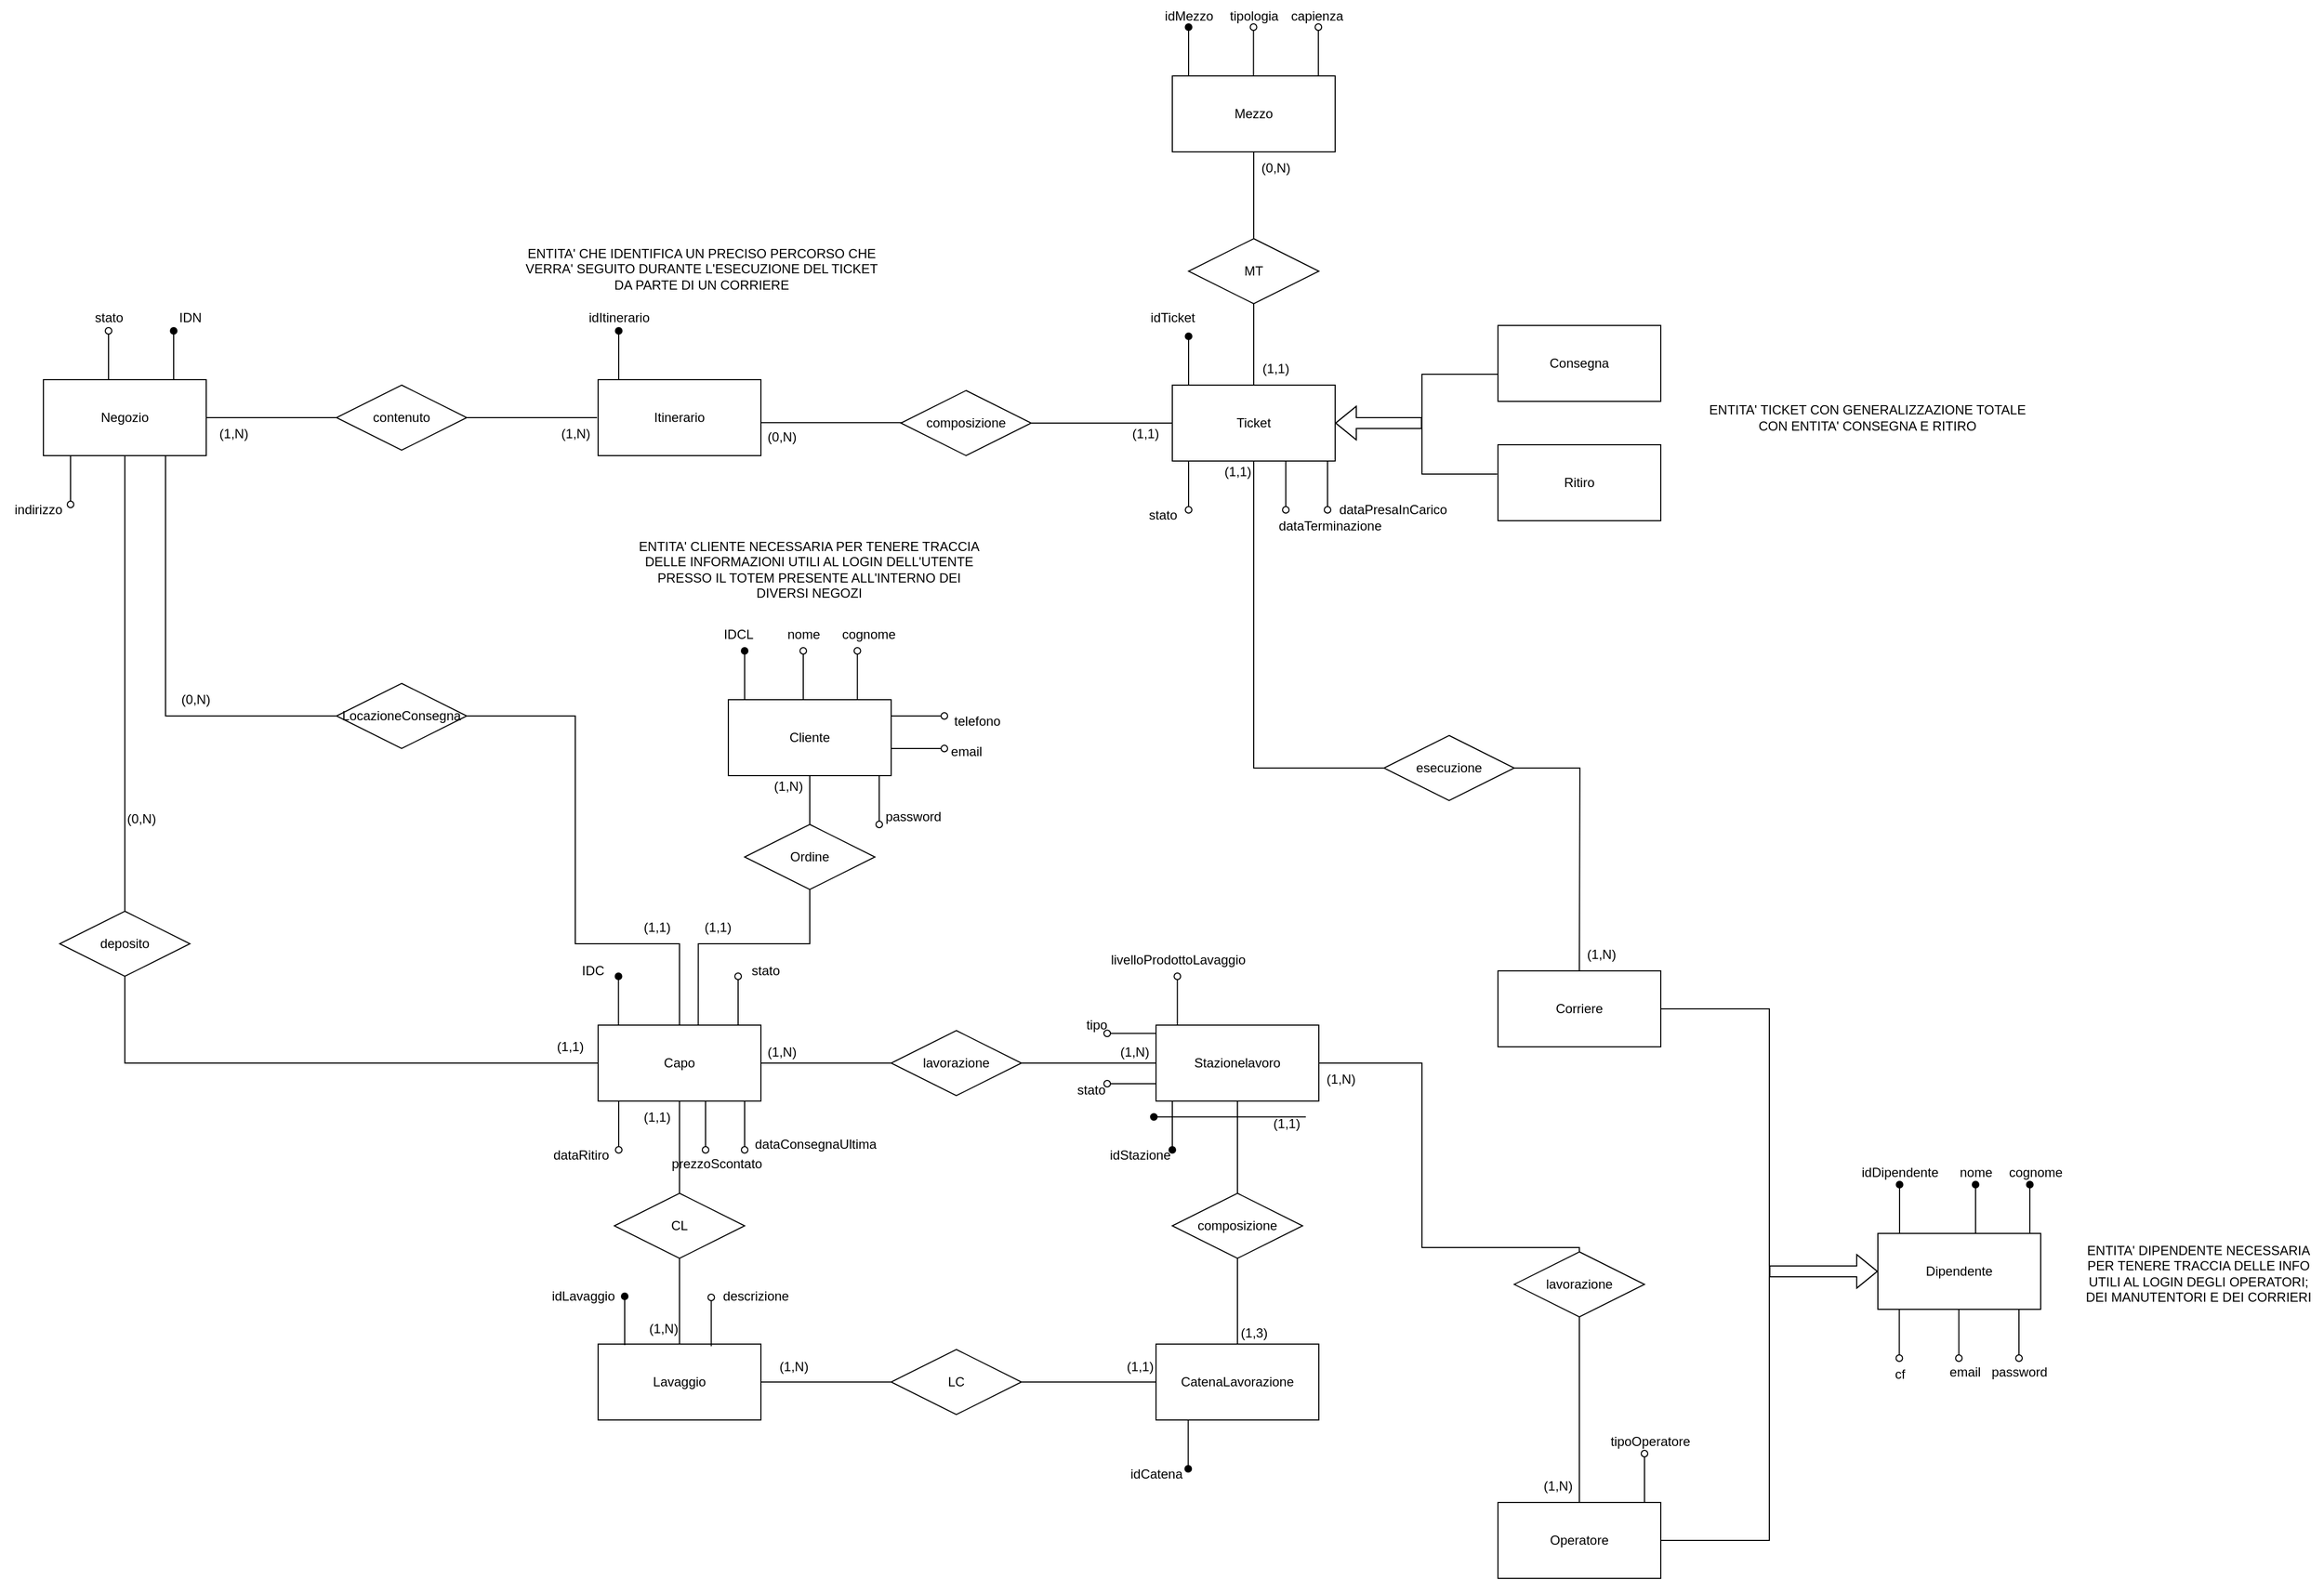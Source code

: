 <mxfile version="26.0.12">
  <diagram name="Pagina-1" id="8NmLOyiehX31uicMf2Df">
    <mxGraphModel grid="1" page="1" gridSize="10" guides="1" tooltips="1" connect="1" arrows="1" fold="1" pageScale="1" pageWidth="827" pageHeight="1169" math="0" shadow="0">
      <root>
        <mxCell id="0" />
        <mxCell id="1" parent="0" />
        <mxCell id="BSL_xYLB4QDLoyPBd5GA-84" style="edgeStyle=orthogonalEdgeStyle;rounded=0;orthogonalLoop=1;jettySize=auto;html=1;startArrow=open;startFill=0;endArrow=none;shape=flexArrow;fillColor=light-dark(#FFFFFF,#FFFFFF);" edge="1" parent="1" source="BSL_xYLB4QDLoyPBd5GA-8">
          <mxGeometry relative="1" as="geometry">
            <mxPoint x="2307" y="550" as="targetPoint" />
          </mxGeometry>
        </mxCell>
        <mxCell id="BSL_xYLB4QDLoyPBd5GA-8" value="Ticket" style="whiteSpace=wrap;html=1;align=center;" vertex="1" parent="1">
          <mxGeometry x="2077" y="515" width="150" height="70" as="geometry" />
        </mxCell>
        <mxCell id="BSL_xYLB4QDLoyPBd5GA-10" value="Capo" style="whiteSpace=wrap;html=1;align=center;" vertex="1" parent="1">
          <mxGeometry x="1548" y="1105" width="150" height="70" as="geometry" />
        </mxCell>
        <mxCell id="BSL_xYLB4QDLoyPBd5GA-11" value="Cliente" style="whiteSpace=wrap;html=1;align=center;" vertex="1" parent="1">
          <mxGeometry x="1668" y="805" width="150" height="70" as="geometry" />
        </mxCell>
        <mxCell id="BSL_xYLB4QDLoyPBd5GA-12" value="Corriere" style="whiteSpace=wrap;html=1;align=center;" vertex="1" parent="1">
          <mxGeometry x="2377" y="1055" width="150" height="70" as="geometry" />
        </mxCell>
        <mxCell id="BSL_xYLB4QDLoyPBd5GA-13" value="Mezzo" style="whiteSpace=wrap;html=1;align=center;" vertex="1" parent="1">
          <mxGeometry x="2077" y="230" width="150" height="70" as="geometry" />
        </mxCell>
        <mxCell id="BSL_xYLB4QDLoyPBd5GA-14" value="Negozio" style="whiteSpace=wrap;html=1;align=center;" vertex="1" parent="1">
          <mxGeometry x="1037" y="510" width="150" height="70" as="geometry" />
        </mxCell>
        <mxCell id="BSL_xYLB4QDLoyPBd5GA-15" value="Itinerario" style="whiteSpace=wrap;html=1;align=center;" vertex="1" parent="1">
          <mxGeometry x="1548" y="510" width="150" height="70" as="geometry" />
        </mxCell>
        <mxCell id="BSL_xYLB4QDLoyPBd5GA-16" value="Stazionelavoro" style="whiteSpace=wrap;html=1;align=center;" vertex="1" parent="1">
          <mxGeometry x="2062" y="1105" width="150" height="70" as="geometry" />
        </mxCell>
        <mxCell id="BSL_xYLB4QDLoyPBd5GA-88" style="edgeStyle=orthogonalEdgeStyle;rounded=0;orthogonalLoop=1;jettySize=auto;html=1;endArrow=none;startFill=0;shape=flexArrow;startArrow=block;fillColor=light-dark(#FFFFFF,#FFFFFF);" edge="1" parent="1" source="BSL_xYLB4QDLoyPBd5GA-18">
          <mxGeometry relative="1" as="geometry">
            <mxPoint x="2627" y="1332" as="targetPoint" />
          </mxGeometry>
        </mxCell>
        <mxCell id="BSL_xYLB4QDLoyPBd5GA-18" value="Dipendente" style="whiteSpace=wrap;html=1;align=center;" vertex="1" parent="1">
          <mxGeometry x="2727" y="1297" width="150" height="70" as="geometry" />
        </mxCell>
        <mxCell id="BSL_xYLB4QDLoyPBd5GA-19" value="Operatore" style="whiteSpace=wrap;html=1;align=center;" vertex="1" parent="1">
          <mxGeometry x="2377" y="1545" width="150" height="70" as="geometry" />
        </mxCell>
        <mxCell id="BSL_xYLB4QDLoyPBd5GA-21" value="CatenaLavorazione" style="whiteSpace=wrap;html=1;align=center;" vertex="1" parent="1">
          <mxGeometry x="2062" y="1399" width="150" height="70" as="geometry" />
        </mxCell>
        <mxCell id="BSL_xYLB4QDLoyPBd5GA-73" style="edgeStyle=orthogonalEdgeStyle;rounded=0;orthogonalLoop=1;jettySize=auto;html=1;exitX=0.5;exitY=0;exitDx=0;exitDy=0;entryX=0.5;entryY=1;entryDx=0;entryDy=0;endArrow=none;startFill=0;" edge="1" parent="1" source="BSL_xYLB4QDLoyPBd5GA-22" target="BSL_xYLB4QDLoyPBd5GA-65">
          <mxGeometry relative="1" as="geometry" />
        </mxCell>
        <mxCell id="BSL_xYLB4QDLoyPBd5GA-22" value="Lavaggio" style="whiteSpace=wrap;html=1;align=center;" vertex="1" parent="1">
          <mxGeometry x="1548" y="1399" width="150" height="70" as="geometry" />
        </mxCell>
        <mxCell id="BSL_xYLB4QDLoyPBd5GA-24" value="Consegna" style="whiteSpace=wrap;html=1;align=center;" vertex="1" parent="1">
          <mxGeometry x="2377" y="460" width="150" height="70" as="geometry" />
        </mxCell>
        <mxCell id="BSL_xYLB4QDLoyPBd5GA-26" value="Ritiro" style="whiteSpace=wrap;html=1;align=center;" vertex="1" parent="1">
          <mxGeometry x="2377" y="570" width="150" height="70" as="geometry" />
        </mxCell>
        <mxCell id="BSL_xYLB4QDLoyPBd5GA-48" style="edgeStyle=orthogonalEdgeStyle;rounded=0;orthogonalLoop=1;jettySize=auto;html=1;endArrow=none;startFill=0;" edge="1" parent="1" source="BSL_xYLB4QDLoyPBd5GA-33">
          <mxGeometry relative="1" as="geometry">
            <mxPoint x="1547.0" y="545" as="targetPoint" />
          </mxGeometry>
        </mxCell>
        <mxCell id="BSL_xYLB4QDLoyPBd5GA-33" value="contenuto" style="shape=rhombus;perimeter=rhombusPerimeter;whiteSpace=wrap;html=1;align=center;" vertex="1" parent="1">
          <mxGeometry x="1307" y="515" width="120" height="60" as="geometry" />
        </mxCell>
        <mxCell id="BSL_xYLB4QDLoyPBd5GA-34" value="composizione" style="shape=rhombus;perimeter=rhombusPerimeter;whiteSpace=wrap;html=1;align=center;" vertex="1" parent="1">
          <mxGeometry x="1827" y="520" width="120" height="60" as="geometry" />
        </mxCell>
        <mxCell id="BSL_xYLB4QDLoyPBd5GA-46" style="edgeStyle=orthogonalEdgeStyle;rounded=0;orthogonalLoop=1;jettySize=auto;html=1;exitX=0.5;exitY=1;exitDx=0;exitDy=0;entryX=0.5;entryY=0;entryDx=0;entryDy=0;endArrow=none;startFill=0;" edge="1" parent="1" source="BSL_xYLB4QDLoyPBd5GA-35" target="BSL_xYLB4QDLoyPBd5GA-8">
          <mxGeometry relative="1" as="geometry" />
        </mxCell>
        <mxCell id="BSL_xYLB4QDLoyPBd5GA-35" value="MT" style="shape=rhombus;perimeter=rhombusPerimeter;whiteSpace=wrap;html=1;align=center;" vertex="1" parent="1">
          <mxGeometry x="2092" y="380" width="120" height="60" as="geometry" />
        </mxCell>
        <mxCell id="BSL_xYLB4QDLoyPBd5GA-41" value="" style="endArrow=none;html=1;rounded=0;exitX=1;exitY=0.5;exitDx=0;exitDy=0;entryX=0;entryY=0.5;entryDx=0;entryDy=0;" edge="1" parent="1" source="BSL_xYLB4QDLoyPBd5GA-34" target="BSL_xYLB4QDLoyPBd5GA-8">
          <mxGeometry relative="1" as="geometry">
            <mxPoint x="1917" y="548.46" as="sourcePoint" />
            <mxPoint x="2077" y="548.46" as="targetPoint" />
          </mxGeometry>
        </mxCell>
        <mxCell id="BSL_xYLB4QDLoyPBd5GA-42" value="" style="endArrow=none;html=1;rounded=0;exitX=0.5;exitY=1;exitDx=0;exitDy=0;entryX=0.5;entryY=0;entryDx=0;entryDy=0;" edge="1" parent="1" source="BSL_xYLB4QDLoyPBd5GA-13" target="BSL_xYLB4QDLoyPBd5GA-35">
          <mxGeometry relative="1" as="geometry">
            <mxPoint x="1908" y="418.67" as="sourcePoint" />
            <mxPoint x="2068" y="418.67" as="targetPoint" />
          </mxGeometry>
        </mxCell>
        <mxCell id="BSL_xYLB4QDLoyPBd5GA-47" value="" style="endArrow=none;html=1;rounded=0;exitX=1;exitY=0.5;exitDx=0;exitDy=0;entryX=0;entryY=0.5;entryDx=0;entryDy=0;" edge="1" parent="1">
          <mxGeometry relative="1" as="geometry">
            <mxPoint x="1698" y="549.57" as="sourcePoint" />
            <mxPoint x="1828" y="549.57" as="targetPoint" />
          </mxGeometry>
        </mxCell>
        <mxCell id="BSL_xYLB4QDLoyPBd5GA-49" style="edgeStyle=orthogonalEdgeStyle;rounded=0;orthogonalLoop=1;jettySize=auto;html=1;endArrow=none;startFill=0;exitX=1;exitY=0.5;exitDx=0;exitDy=0;" edge="1" parent="1" source="BSL_xYLB4QDLoyPBd5GA-14">
          <mxGeometry relative="1" as="geometry">
            <mxPoint x="1307" y="545" as="targetPoint" />
            <mxPoint x="1187" y="544.7" as="sourcePoint" />
          </mxGeometry>
        </mxCell>
        <mxCell id="BSL_xYLB4QDLoyPBd5GA-54" style="edgeStyle=orthogonalEdgeStyle;rounded=0;orthogonalLoop=1;jettySize=auto;html=1;exitX=0.5;exitY=1;exitDx=0;exitDy=0;entryX=0.615;entryY=0.002;entryDx=0;entryDy=0;endArrow=none;startFill=0;entryPerimeter=0;" edge="1" parent="1" source="BSL_xYLB4QDLoyPBd5GA-56" target="BSL_xYLB4QDLoyPBd5GA-10">
          <mxGeometry relative="1" as="geometry">
            <mxPoint x="571" y="1125" as="targetPoint" />
            <Array as="points">
              <mxPoint x="1743" y="1030" />
              <mxPoint x="1640" y="1030" />
            </Array>
          </mxGeometry>
        </mxCell>
        <mxCell id="BSL_xYLB4QDLoyPBd5GA-55" style="edgeStyle=orthogonalEdgeStyle;rounded=0;orthogonalLoop=1;jettySize=auto;html=1;exitX=0.5;exitY=0;exitDx=0;exitDy=0;entryX=0.5;entryY=1;entryDx=0;entryDy=0;endArrow=none;startFill=0;" edge="1" parent="1" source="BSL_xYLB4QDLoyPBd5GA-56" target="BSL_xYLB4QDLoyPBd5GA-11">
          <mxGeometry relative="1" as="geometry">
            <mxPoint x="261" y="1125" as="targetPoint" />
          </mxGeometry>
        </mxCell>
        <mxCell id="BSL_xYLB4QDLoyPBd5GA-56" value="Ordine" style="shape=rhombus;perimeter=rhombusPerimeter;whiteSpace=wrap;html=1;align=center;" vertex="1" parent="1">
          <mxGeometry x="1683" y="920" width="120" height="60" as="geometry" />
        </mxCell>
        <mxCell id="BSL_xYLB4QDLoyPBd5GA-62" style="edgeStyle=orthogonalEdgeStyle;rounded=0;orthogonalLoop=1;jettySize=auto;html=1;exitX=0.5;exitY=1;exitDx=0;exitDy=0;entryX=0;entryY=0.5;entryDx=0;entryDy=0;endArrow=none;startFill=0;" edge="1" parent="1" source="0ST2DalK9iaWjP2B9BpB-4" target="BSL_xYLB4QDLoyPBd5GA-10">
          <mxGeometry relative="1" as="geometry">
            <mxPoint x="1112" y="1105" as="targetPoint" />
            <mxPoint x="1112" y="1015" as="sourcePoint" />
          </mxGeometry>
        </mxCell>
        <mxCell id="BSL_xYLB4QDLoyPBd5GA-64" value="" style="endArrow=none;html=1;rounded=0;exitX=0.5;exitY=1;exitDx=0;exitDy=0;entryX=0.5;entryY=0;entryDx=0;entryDy=0;" edge="1" parent="1" source="BSL_xYLB4QDLoyPBd5GA-14" target="0ST2DalK9iaWjP2B9BpB-4">
          <mxGeometry relative="1" as="geometry">
            <mxPoint x="1112" y="875" as="sourcePoint" />
            <mxPoint x="1112" y="955" as="targetPoint" />
          </mxGeometry>
        </mxCell>
        <mxCell id="BSL_xYLB4QDLoyPBd5GA-67" style="edgeStyle=orthogonalEdgeStyle;rounded=0;orthogonalLoop=1;jettySize=auto;html=1;exitX=0.5;exitY=0;exitDx=0;exitDy=0;entryX=0.5;entryY=1;entryDx=0;entryDy=0;endArrow=none;startFill=0;" edge="1" parent="1" source="BSL_xYLB4QDLoyPBd5GA-65" target="BSL_xYLB4QDLoyPBd5GA-10">
          <mxGeometry relative="1" as="geometry" />
        </mxCell>
        <mxCell id="BSL_xYLB4QDLoyPBd5GA-65" value="CL" style="shape=rhombus;perimeter=rhombusPerimeter;whiteSpace=wrap;html=1;align=center;" vertex="1" parent="1">
          <mxGeometry x="1563" y="1260" width="120" height="60" as="geometry" />
        </mxCell>
        <mxCell id="BSL_xYLB4QDLoyPBd5GA-74" style="edgeStyle=orthogonalEdgeStyle;rounded=0;orthogonalLoop=1;jettySize=auto;html=1;exitX=0;exitY=0.5;exitDx=0;exitDy=0;endArrow=none;startFill=0;entryX=1;entryY=0.5;entryDx=0;entryDy=0;" edge="1" parent="1" source="BSL_xYLB4QDLoyPBd5GA-76" target="BSL_xYLB4QDLoyPBd5GA-10">
          <mxGeometry relative="1" as="geometry">
            <mxPoint x="1697" y="1140" as="targetPoint" />
          </mxGeometry>
        </mxCell>
        <mxCell id="BSL_xYLB4QDLoyPBd5GA-75" style="edgeStyle=orthogonalEdgeStyle;rounded=0;orthogonalLoop=1;jettySize=auto;html=1;exitX=1;exitY=0.5;exitDx=0;exitDy=0;entryX=0;entryY=0.5;entryDx=0;entryDy=0;endArrow=none;startFill=0;" edge="1" parent="1" source="BSL_xYLB4QDLoyPBd5GA-76" target="BSL_xYLB4QDLoyPBd5GA-16">
          <mxGeometry relative="1" as="geometry">
            <mxPoint x="2059" y="1140" as="targetPoint" />
          </mxGeometry>
        </mxCell>
        <mxCell id="BSL_xYLB4QDLoyPBd5GA-76" value="lavorazione" style="shape=rhombus;perimeter=rhombusPerimeter;whiteSpace=wrap;html=1;align=center;" vertex="1" parent="1">
          <mxGeometry x="1818" y="1110" width="120" height="60" as="geometry" />
        </mxCell>
        <mxCell id="BSL_xYLB4QDLoyPBd5GA-78" style="edgeStyle=orthogonalEdgeStyle;rounded=0;orthogonalLoop=1;jettySize=auto;html=1;exitX=0.5;exitY=1;exitDx=0;exitDy=0;entryX=0.5;entryY=0;entryDx=0;entryDy=0;endArrow=none;startFill=0;" edge="1" parent="1" source="BSL_xYLB4QDLoyPBd5GA-80" target="BSL_xYLB4QDLoyPBd5GA-21">
          <mxGeometry relative="1" as="geometry">
            <mxPoint x="2137" y="1400" as="targetPoint" />
          </mxGeometry>
        </mxCell>
        <mxCell id="BSL_xYLB4QDLoyPBd5GA-79" style="edgeStyle=orthogonalEdgeStyle;rounded=0;orthogonalLoop=1;jettySize=auto;html=1;exitX=0.5;exitY=0;exitDx=0;exitDy=0;entryX=0.5;entryY=1;entryDx=0;entryDy=0;endArrow=none;startFill=0;" edge="1" parent="1" source="BSL_xYLB4QDLoyPBd5GA-80" target="BSL_xYLB4QDLoyPBd5GA-16">
          <mxGeometry relative="1" as="geometry">
            <mxPoint x="2137" y="1175" as="targetPoint" />
          </mxGeometry>
        </mxCell>
        <mxCell id="BSL_xYLB4QDLoyPBd5GA-80" value="composizione" style="shape=rhombus;perimeter=rhombusPerimeter;whiteSpace=wrap;html=1;align=center;" vertex="1" parent="1">
          <mxGeometry x="2077" y="1260" width="120" height="60" as="geometry" />
        </mxCell>
        <mxCell id="BSL_xYLB4QDLoyPBd5GA-87" style="edgeStyle=orthogonalEdgeStyle;rounded=0;orthogonalLoop=1;jettySize=auto;html=1;endArrow=none;startFill=0;exitX=0;exitY=0.643;exitDx=0;exitDy=0;exitPerimeter=0;entryX=-0.005;entryY=0.386;entryDx=0;entryDy=0;entryPerimeter=0;" edge="1" parent="1" source="BSL_xYLB4QDLoyPBd5GA-24" target="BSL_xYLB4QDLoyPBd5GA-26">
          <mxGeometry relative="1" as="geometry">
            <mxPoint x="2307" y="505" as="sourcePoint" />
            <mxPoint x="2307" y="595" as="targetPoint" />
            <Array as="points">
              <mxPoint x="2307" y="505" />
              <mxPoint x="2307" y="597" />
            </Array>
          </mxGeometry>
        </mxCell>
        <mxCell id="BSL_xYLB4QDLoyPBd5GA-89" style="edgeStyle=orthogonalEdgeStyle;rounded=0;orthogonalLoop=1;jettySize=auto;html=1;endArrow=none;startFill=0;entryX=1;entryY=0.5;entryDx=0;entryDy=0;exitX=1;exitY=0.5;exitDx=0;exitDy=0;" edge="1" parent="1" source="BSL_xYLB4QDLoyPBd5GA-19" target="BSL_xYLB4QDLoyPBd5GA-12">
          <mxGeometry relative="1" as="geometry">
            <mxPoint x="2627" y="1095" as="targetPoint" />
            <mxPoint x="2627" y="1870" as="sourcePoint" />
            <Array as="points">
              <mxPoint x="2627" y="1580" />
              <mxPoint x="2627" y="1090" />
            </Array>
          </mxGeometry>
        </mxCell>
        <mxCell id="BSL_xYLB4QDLoyPBd5GA-93" style="edgeStyle=orthogonalEdgeStyle;rounded=0;orthogonalLoop=1;jettySize=auto;html=1;exitX=1;exitY=0.5;exitDx=0;exitDy=0;entryX=0.5;entryY=0;entryDx=0;entryDy=0;endArrow=none;startFill=0;" edge="1" parent="1" source="BSL_xYLB4QDLoyPBd5GA-94">
          <mxGeometry relative="1" as="geometry">
            <mxPoint x="2452" y="1055" as="targetPoint" />
          </mxGeometry>
        </mxCell>
        <mxCell id="BSL_xYLB4QDLoyPBd5GA-94" value="esecuzione" style="shape=rhombus;perimeter=rhombusPerimeter;whiteSpace=wrap;html=1;align=center;" vertex="1" parent="1">
          <mxGeometry x="2272" y="838" width="120" height="60" as="geometry" />
        </mxCell>
        <mxCell id="BSL_xYLB4QDLoyPBd5GA-95" value="" style="endArrow=none;html=1;rounded=0;exitX=0.5;exitY=1;exitDx=0;exitDy=0;entryX=0;entryY=0.5;entryDx=0;entryDy=0;" edge="1" parent="1" source="BSL_xYLB4QDLoyPBd5GA-8" target="BSL_xYLB4QDLoyPBd5GA-94">
          <mxGeometry relative="1" as="geometry">
            <mxPoint x="2452" y="840" as="sourcePoint" />
            <mxPoint x="2368" y="958.67" as="targetPoint" />
            <Array as="points">
              <mxPoint x="2152" y="868" />
            </Array>
          </mxGeometry>
        </mxCell>
        <mxCell id="BSL_xYLB4QDLoyPBd5GA-102" style="edgeStyle=orthogonalEdgeStyle;rounded=0;orthogonalLoop=1;jettySize=auto;html=1;exitX=0.5;exitY=1;exitDx=0;exitDy=0;entryX=0.5;entryY=0;entryDx=0;entryDy=0;endArrow=none;startFill=0;" edge="1" parent="1" source="BSL_xYLB4QDLoyPBd5GA-103" target="BSL_xYLB4QDLoyPBd5GA-19">
          <mxGeometry relative="1" as="geometry">
            <mxPoint x="2452" y="1614" as="targetPoint" />
          </mxGeometry>
        </mxCell>
        <mxCell id="BSL_xYLB4QDLoyPBd5GA-104" style="edgeStyle=orthogonalEdgeStyle;rounded=0;orthogonalLoop=1;jettySize=auto;html=1;entryX=1;entryY=0.5;entryDx=0;entryDy=0;endArrow=none;startFill=0;exitX=0.5;exitY=0;exitDx=0;exitDy=0;" edge="1" parent="1" source="BSL_xYLB4QDLoyPBd5GA-103" target="BSL_xYLB4QDLoyPBd5GA-16">
          <mxGeometry relative="1" as="geometry">
            <Array as="points">
              <mxPoint x="2452" y="1310" />
              <mxPoint x="2307" y="1310" />
              <mxPoint x="2307" y="1140" />
            </Array>
          </mxGeometry>
        </mxCell>
        <mxCell id="BSL_xYLB4QDLoyPBd5GA-103" value="lavorazione" style="shape=rhombus;perimeter=rhombusPerimeter;whiteSpace=wrap;html=1;align=center;" vertex="1" parent="1">
          <mxGeometry x="2392" y="1314" width="120" height="60" as="geometry" />
        </mxCell>
        <mxCell id="0ST2DalK9iaWjP2B9BpB-4" value="deposito" style="shape=rhombus;perimeter=rhombusPerimeter;whiteSpace=wrap;html=1;align=center;" vertex="1" parent="1">
          <mxGeometry x="1052" y="1000" width="120" height="60" as="geometry" />
        </mxCell>
        <mxCell id="0ST2DalK9iaWjP2B9BpB-19" value="" style="endArrow=oval;html=1;rounded=0;endFill=1;" edge="1" parent="1">
          <mxGeometry width="50" height="50" relative="1" as="geometry">
            <mxPoint x="1157" y="510" as="sourcePoint" />
            <mxPoint x="1157" y="465" as="targetPoint" />
          </mxGeometry>
        </mxCell>
        <mxCell id="0ST2DalK9iaWjP2B9BpB-20" value="IDN" style="text;html=1;align=center;verticalAlign=middle;resizable=0;points=[];autosize=1;strokeColor=none;fillColor=none;" vertex="1" parent="1">
          <mxGeometry x="1152" y="438" width="40" height="30" as="geometry" />
        </mxCell>
        <mxCell id="0ST2DalK9iaWjP2B9BpB-21" value="" style="endArrow=oval;html=1;rounded=0;endFill=0;" edge="1" parent="1">
          <mxGeometry width="50" height="50" relative="1" as="geometry">
            <mxPoint x="1097" y="510" as="sourcePoint" />
            <mxPoint x="1097" y="465" as="targetPoint" />
          </mxGeometry>
        </mxCell>
        <mxCell id="0ST2DalK9iaWjP2B9BpB-22" value="stato" style="text;html=1;align=center;verticalAlign=middle;resizable=0;points=[];autosize=1;strokeColor=none;fillColor=none;" vertex="1" parent="1">
          <mxGeometry x="1072" y="438" width="50" height="30" as="geometry" />
        </mxCell>
        <mxCell id="0ST2DalK9iaWjP2B9BpB-24" value="" style="endArrow=oval;html=1;rounded=0;endFill=1;" edge="1" parent="1">
          <mxGeometry width="50" height="50" relative="1" as="geometry">
            <mxPoint x="1567" y="510" as="sourcePoint" />
            <mxPoint x="1567" y="465" as="targetPoint" />
          </mxGeometry>
        </mxCell>
        <mxCell id="0ST2DalK9iaWjP2B9BpB-25" value="idItinerario" style="text;html=1;align=center;verticalAlign=middle;resizable=0;points=[];autosize=1;strokeColor=none;fillColor=none;" vertex="1" parent="1">
          <mxGeometry x="1527" y="438" width="80" height="30" as="geometry" />
        </mxCell>
        <mxCell id="0ST2DalK9iaWjP2B9BpB-26" value="" style="endArrow=oval;html=1;rounded=0;endFill=1;" edge="1" parent="1">
          <mxGeometry width="50" height="50" relative="1" as="geometry">
            <mxPoint x="2092" y="515" as="sourcePoint" />
            <mxPoint x="2092" y="470" as="targetPoint" />
          </mxGeometry>
        </mxCell>
        <mxCell id="0ST2DalK9iaWjP2B9BpB-27" value="idTicket" style="text;html=1;align=center;verticalAlign=middle;resizable=0;points=[];autosize=1;strokeColor=none;fillColor=none;" vertex="1" parent="1">
          <mxGeometry x="2047" y="438" width="60" height="30" as="geometry" />
        </mxCell>
        <mxCell id="0ST2DalK9iaWjP2B9BpB-28" value="" style="endArrow=oval;html=1;rounded=0;endFill=1;" edge="1" parent="1">
          <mxGeometry width="50" height="50" relative="1" as="geometry">
            <mxPoint x="2092" y="230" as="sourcePoint" />
            <mxPoint x="2092" y="185" as="targetPoint" />
          </mxGeometry>
        </mxCell>
        <mxCell id="0ST2DalK9iaWjP2B9BpB-29" value="idMezzo" style="text;html=1;align=center;verticalAlign=middle;resizable=0;points=[];autosize=1;strokeColor=none;fillColor=none;" vertex="1" parent="1">
          <mxGeometry x="2057" y="160" width="70" height="30" as="geometry" />
        </mxCell>
        <mxCell id="0ST2DalK9iaWjP2B9BpB-30" value="" style="endArrow=oval;html=1;rounded=0;endFill=0;" edge="1" parent="1">
          <mxGeometry width="50" height="50" relative="1" as="geometry">
            <mxPoint x="2151.79" y="230" as="sourcePoint" />
            <mxPoint x="2151.79" y="185" as="targetPoint" />
          </mxGeometry>
        </mxCell>
        <mxCell id="0ST2DalK9iaWjP2B9BpB-31" value="tipologia" style="text;html=1;align=center;verticalAlign=middle;resizable=0;points=[];autosize=1;strokeColor=none;fillColor=none;" vertex="1" parent="1">
          <mxGeometry x="2117" y="160" width="70" height="30" as="geometry" />
        </mxCell>
        <mxCell id="0ST2DalK9iaWjP2B9BpB-32" value="" style="endArrow=oval;html=1;rounded=0;endFill=0;" edge="1" parent="1">
          <mxGeometry width="50" height="50" relative="1" as="geometry">
            <mxPoint x="2211.57" y="230" as="sourcePoint" />
            <mxPoint x="2211.57" y="185" as="targetPoint" />
          </mxGeometry>
        </mxCell>
        <mxCell id="0ST2DalK9iaWjP2B9BpB-33" value="capienza" style="text;html=1;align=center;verticalAlign=middle;resizable=0;points=[];autosize=1;strokeColor=none;fillColor=none;" vertex="1" parent="1">
          <mxGeometry x="2175" y="160" width="70" height="30" as="geometry" />
        </mxCell>
        <mxCell id="0ST2DalK9iaWjP2B9BpB-34" value="" style="endArrow=oval;html=1;rounded=0;endFill=1;" edge="1" parent="1">
          <mxGeometry width="50" height="50" relative="1" as="geometry">
            <mxPoint x="2747" y="1297" as="sourcePoint" />
            <mxPoint x="2747" y="1252" as="targetPoint" />
          </mxGeometry>
        </mxCell>
        <mxCell id="0ST2DalK9iaWjP2B9BpB-35" value="idDipendente" style="text;html=1;align=center;verticalAlign=middle;resizable=0;points=[];autosize=1;strokeColor=none;fillColor=none;" vertex="1" parent="1">
          <mxGeometry x="2702" y="1226" width="90" height="30" as="geometry" />
        </mxCell>
        <mxCell id="0ST2DalK9iaWjP2B9BpB-37" value="" style="endArrow=oval;html=1;rounded=0;endFill=1;" edge="1" parent="1">
          <mxGeometry width="50" height="50" relative="1" as="geometry">
            <mxPoint x="2817" y="1297" as="sourcePoint" />
            <mxPoint x="2817" y="1252" as="targetPoint" />
          </mxGeometry>
        </mxCell>
        <mxCell id="0ST2DalK9iaWjP2B9BpB-38" value="nome" style="text;html=1;align=center;verticalAlign=middle;resizable=0;points=[];autosize=1;strokeColor=none;fillColor=none;" vertex="1" parent="1">
          <mxGeometry x="2792" y="1226" width="50" height="30" as="geometry" />
        </mxCell>
        <mxCell id="0ST2DalK9iaWjP2B9BpB-40" value="" style="endArrow=oval;html=1;rounded=0;endFill=1;" edge="1" parent="1">
          <mxGeometry width="50" height="50" relative="1" as="geometry">
            <mxPoint x="2867" y="1297" as="sourcePoint" />
            <mxPoint x="2867" y="1252" as="targetPoint" />
          </mxGeometry>
        </mxCell>
        <mxCell id="0ST2DalK9iaWjP2B9BpB-41" value="cognome" style="text;html=1;align=center;verticalAlign=middle;resizable=0;points=[];autosize=1;strokeColor=none;fillColor=none;" vertex="1" parent="1">
          <mxGeometry x="2837" y="1226" width="70" height="30" as="geometry" />
        </mxCell>
        <mxCell id="0ST2DalK9iaWjP2B9BpB-43" value="" style="endArrow=none;html=1;rounded=0;endFill=1;startArrow=oval;startFill=0;" edge="1" parent="1">
          <mxGeometry width="50" height="50" relative="1" as="geometry">
            <mxPoint x="2746.74" y="1412" as="sourcePoint" />
            <mxPoint x="2746.74" y="1367" as="targetPoint" />
          </mxGeometry>
        </mxCell>
        <mxCell id="0ST2DalK9iaWjP2B9BpB-44" value="cf" style="text;html=1;align=center;verticalAlign=middle;resizable=0;points=[];autosize=1;strokeColor=none;fillColor=none;" vertex="1" parent="1">
          <mxGeometry x="2732" y="1412" width="30" height="30" as="geometry" />
        </mxCell>
        <mxCell id="0ST2DalK9iaWjP2B9BpB-55" value="" style="endArrow=none;html=1;rounded=0;endFill=1;startArrow=oval;startFill=1;" edge="1" parent="1">
          <mxGeometry width="50" height="50" relative="1" as="geometry">
            <mxPoint x="2091.66" y="1514" as="sourcePoint" />
            <mxPoint x="2091.66" y="1469" as="targetPoint" />
          </mxGeometry>
        </mxCell>
        <mxCell id="0ST2DalK9iaWjP2B9BpB-56" value="idCatena" style="text;html=1;align=center;verticalAlign=middle;resizable=0;points=[];autosize=1;strokeColor=none;fillColor=none;" vertex="1" parent="1">
          <mxGeometry x="2027" y="1504" width="70" height="30" as="geometry" />
        </mxCell>
        <mxCell id="0ST2DalK9iaWjP2B9BpB-58" style="edgeStyle=orthogonalEdgeStyle;rounded=0;orthogonalLoop=1;jettySize=auto;html=1;entryX=0;entryY=0.5;entryDx=0;entryDy=0;endArrow=none;startFill=0;" edge="1" parent="1" source="0ST2DalK9iaWjP2B9BpB-57" target="BSL_xYLB4QDLoyPBd5GA-21">
          <mxGeometry relative="1" as="geometry" />
        </mxCell>
        <mxCell id="0ST2DalK9iaWjP2B9BpB-59" style="edgeStyle=orthogonalEdgeStyle;rounded=0;orthogonalLoop=1;jettySize=auto;html=1;exitX=0;exitY=0.5;exitDx=0;exitDy=0;entryX=1;entryY=0.5;entryDx=0;entryDy=0;endArrow=none;startFill=0;" edge="1" parent="1" source="0ST2DalK9iaWjP2B9BpB-57" target="BSL_xYLB4QDLoyPBd5GA-22">
          <mxGeometry relative="1" as="geometry" />
        </mxCell>
        <mxCell id="0ST2DalK9iaWjP2B9BpB-57" value="LC" style="shape=rhombus;perimeter=rhombusPerimeter;whiteSpace=wrap;html=1;align=center;" vertex="1" parent="1">
          <mxGeometry x="1818" y="1404" width="120" height="60" as="geometry" />
        </mxCell>
        <mxCell id="0ST2DalK9iaWjP2B9BpB-67" value="(1,N)" style="text;html=1;align=center;verticalAlign=middle;resizable=0;points=[];autosize=1;strokeColor=none;fillColor=none;fontColor=light-dark(#000000,#FFFFFF);" vertex="1" parent="1">
          <mxGeometry x="1187" y="545" width="50" height="30" as="geometry" />
        </mxCell>
        <mxCell id="0ST2DalK9iaWjP2B9BpB-69" value="" style="endArrow=oval;html=1;rounded=0;endFill=1;" edge="1" parent="1">
          <mxGeometry width="50" height="50" relative="1" as="geometry">
            <mxPoint x="1566.79" y="1105" as="sourcePoint" />
            <mxPoint x="1566.79" y="1060" as="targetPoint" />
          </mxGeometry>
        </mxCell>
        <mxCell id="0ST2DalK9iaWjP2B9BpB-70" value="IDC" style="text;html=1;align=center;verticalAlign=middle;resizable=0;points=[];autosize=1;strokeColor=none;fillColor=none;" vertex="1" parent="1">
          <mxGeometry x="1523" y="1040" width="40" height="30" as="geometry" />
        </mxCell>
        <mxCell id="0ST2DalK9iaWjP2B9BpB-71" value="" style="endArrow=oval;html=1;rounded=0;endFill=0;" edge="1" parent="1">
          <mxGeometry width="50" height="50" relative="1" as="geometry">
            <mxPoint x="1677.0" y="1105" as="sourcePoint" />
            <mxPoint x="1677.0" y="1060" as="targetPoint" />
          </mxGeometry>
        </mxCell>
        <mxCell id="0ST2DalK9iaWjP2B9BpB-72" value="stato" style="text;html=1;align=center;verticalAlign=middle;resizable=0;points=[];autosize=1;strokeColor=none;fillColor=none;" vertex="1" parent="1">
          <mxGeometry x="1677" y="1040" width="50" height="30" as="geometry" />
        </mxCell>
        <mxCell id="0ST2DalK9iaWjP2B9BpB-74" value="" style="endArrow=none;html=1;rounded=0;endFill=1;startArrow=oval;startFill=0;" edge="1" parent="1">
          <mxGeometry width="50" height="50" relative="1" as="geometry">
            <mxPoint x="1567.0" y="1220" as="sourcePoint" />
            <mxPoint x="1567.0" y="1175" as="targetPoint" />
          </mxGeometry>
        </mxCell>
        <mxCell id="0ST2DalK9iaWjP2B9BpB-75" value="dataRitiro" style="text;html=1;align=center;verticalAlign=middle;resizable=0;points=[];autosize=1;strokeColor=none;fillColor=none;" vertex="1" parent="1">
          <mxGeometry x="1497" y="1210" width="70" height="30" as="geometry" />
        </mxCell>
        <mxCell id="0ST2DalK9iaWjP2B9BpB-76" value="" style="endArrow=none;html=1;rounded=0;endFill=1;startArrow=oval;startFill=0;" edge="1" parent="1">
          <mxGeometry width="50" height="50" relative="1" as="geometry">
            <mxPoint x="1683.0" y="1220" as="sourcePoint" />
            <mxPoint x="1683.0" y="1175" as="targetPoint" />
          </mxGeometry>
        </mxCell>
        <mxCell id="0ST2DalK9iaWjP2B9BpB-77" value="dataConsegnaUltima" style="text;html=1;align=center;verticalAlign=middle;resizable=0;points=[];autosize=1;strokeColor=none;fillColor=none;" vertex="1" parent="1">
          <mxGeometry x="1678" y="1200" width="140" height="30" as="geometry" />
        </mxCell>
        <mxCell id="0ST2DalK9iaWjP2B9BpB-78" value="" style="endArrow=none;html=1;rounded=0;endFill=1;startArrow=oval;startFill=0;" edge="1" parent="1">
          <mxGeometry width="50" height="50" relative="1" as="geometry">
            <mxPoint x="1647.0" y="1220" as="sourcePoint" />
            <mxPoint x="1647.0" y="1175" as="targetPoint" />
          </mxGeometry>
        </mxCell>
        <mxCell id="0ST2DalK9iaWjP2B9BpB-79" value="prezzoScontato" style="text;html=1;align=center;verticalAlign=middle;resizable=0;points=[];autosize=1;strokeColor=none;fillColor=none;" vertex="1" parent="1">
          <mxGeometry x="1602" y="1218" width="110" height="30" as="geometry" />
        </mxCell>
        <mxCell id="0ST2DalK9iaWjP2B9BpB-81" style="edgeStyle=orthogonalEdgeStyle;rounded=0;orthogonalLoop=1;jettySize=auto;html=1;exitX=0;exitY=0.5;exitDx=0;exitDy=0;entryX=0.75;entryY=1;entryDx=0;entryDy=0;endArrow=none;startFill=0;" edge="1" parent="1" source="0ST2DalK9iaWjP2B9BpB-80" target="BSL_xYLB4QDLoyPBd5GA-14">
          <mxGeometry relative="1" as="geometry">
            <mxPoint x="1187" y="840" as="targetPoint" />
            <Array as="points">
              <mxPoint x="1150" y="820" />
            </Array>
          </mxGeometry>
        </mxCell>
        <mxCell id="0ST2DalK9iaWjP2B9BpB-82" style="edgeStyle=orthogonalEdgeStyle;rounded=0;orthogonalLoop=1;jettySize=auto;html=1;exitX=1;exitY=0.5;exitDx=0;exitDy=0;entryX=0.5;entryY=0;entryDx=0;entryDy=0;endArrow=none;startFill=0;" edge="1" parent="1" source="0ST2DalK9iaWjP2B9BpB-80" target="BSL_xYLB4QDLoyPBd5GA-10">
          <mxGeometry relative="1" as="geometry">
            <Array as="points">
              <mxPoint x="1527" y="820" />
              <mxPoint x="1527" y="1030" />
              <mxPoint x="1623" y="1030" />
            </Array>
          </mxGeometry>
        </mxCell>
        <mxCell id="0ST2DalK9iaWjP2B9BpB-80" value="LocazioneConsegna" style="shape=rhombus;perimeter=rhombusPerimeter;whiteSpace=wrap;html=1;align=center;" vertex="1" parent="1">
          <mxGeometry x="1307" y="790" width="120" height="60" as="geometry" />
        </mxCell>
        <mxCell id="0ST2DalK9iaWjP2B9BpB-85" value="" style="endArrow=oval;html=1;rounded=0;endFill=1;" edge="1" parent="1">
          <mxGeometry width="50" height="50" relative="1" as="geometry">
            <mxPoint x="1683" y="805" as="sourcePoint" />
            <mxPoint x="1683" y="760" as="targetPoint" />
          </mxGeometry>
        </mxCell>
        <mxCell id="0ST2DalK9iaWjP2B9BpB-86" value="IDCL" style="text;html=1;align=center;verticalAlign=middle;resizable=0;points=[];autosize=1;strokeColor=none;fillColor=none;" vertex="1" parent="1">
          <mxGeometry x="1652" y="730" width="50" height="30" as="geometry" />
        </mxCell>
        <mxCell id="0ST2DalK9iaWjP2B9BpB-88" value="" style="endArrow=oval;html=1;rounded=0;endFill=0;" edge="1" parent="1">
          <mxGeometry width="50" height="50" relative="1" as="geometry">
            <mxPoint x="1737" y="805" as="sourcePoint" />
            <mxPoint x="1737" y="760" as="targetPoint" />
          </mxGeometry>
        </mxCell>
        <mxCell id="0ST2DalK9iaWjP2B9BpB-89" value="nome" style="text;html=1;align=center;verticalAlign=middle;resizable=0;points=[];autosize=1;strokeColor=none;fillColor=none;" vertex="1" parent="1">
          <mxGeometry x="1712" y="730" width="50" height="30" as="geometry" />
        </mxCell>
        <mxCell id="0ST2DalK9iaWjP2B9BpB-90" value="" style="endArrow=oval;html=1;rounded=0;endFill=0;" edge="1" parent="1">
          <mxGeometry width="50" height="50" relative="1" as="geometry">
            <mxPoint x="1786.85" y="805" as="sourcePoint" />
            <mxPoint x="1786.85" y="760" as="targetPoint" />
          </mxGeometry>
        </mxCell>
        <mxCell id="0ST2DalK9iaWjP2B9BpB-91" value="cognome" style="text;html=1;align=center;verticalAlign=middle;resizable=0;points=[];autosize=1;strokeColor=none;fillColor=none;" vertex="1" parent="1">
          <mxGeometry x="1762" y="730" width="70" height="30" as="geometry" />
        </mxCell>
        <mxCell id="0ST2DalK9iaWjP2B9BpB-93" value="" style="endArrow=oval;html=1;rounded=0;endFill=0;exitX=1.001;exitY=0.215;exitDx=0;exitDy=0;exitPerimeter=0;" edge="1" parent="1" source="BSL_xYLB4QDLoyPBd5GA-11">
          <mxGeometry width="50" height="50" relative="1" as="geometry">
            <mxPoint x="1857" y="835" as="sourcePoint" />
            <mxPoint x="1867" y="820" as="targetPoint" />
          </mxGeometry>
        </mxCell>
        <mxCell id="0ST2DalK9iaWjP2B9BpB-94" value="telefono" style="text;html=1;align=center;verticalAlign=middle;resizable=0;points=[];autosize=1;strokeColor=none;fillColor=none;" vertex="1" parent="1">
          <mxGeometry x="1862" y="810" width="70" height="30" as="geometry" />
        </mxCell>
        <mxCell id="0ST2DalK9iaWjP2B9BpB-95" value="" style="endArrow=oval;html=1;rounded=0;endFill=0;exitX=1.001;exitY=0.215;exitDx=0;exitDy=0;exitPerimeter=0;" edge="1" parent="1">
          <mxGeometry width="50" height="50" relative="1" as="geometry">
            <mxPoint x="1818" y="850" as="sourcePoint" />
            <mxPoint x="1867" y="850" as="targetPoint" />
          </mxGeometry>
        </mxCell>
        <mxCell id="0ST2DalK9iaWjP2B9BpB-96" value="email" style="text;html=1;align=center;verticalAlign=middle;resizable=0;points=[];autosize=1;strokeColor=none;fillColor=none;" vertex="1" parent="1">
          <mxGeometry x="1862" y="838" width="50" height="30" as="geometry" />
        </mxCell>
        <mxCell id="0ST2DalK9iaWjP2B9BpB-97" value="" style="endArrow=none;html=1;rounded=0;endFill=1;startArrow=oval;startFill=0;" edge="1" parent="1">
          <mxGeometry width="50" height="50" relative="1" as="geometry">
            <mxPoint x="1807" y="920" as="sourcePoint" />
            <mxPoint x="1807" y="875" as="targetPoint" />
          </mxGeometry>
        </mxCell>
        <mxCell id="0ST2DalK9iaWjP2B9BpB-98" value="password" style="text;html=1;align=center;verticalAlign=middle;resizable=0;points=[];autosize=1;strokeColor=none;fillColor=none;" vertex="1" parent="1">
          <mxGeometry x="1803" y="898" width="70" height="30" as="geometry" />
        </mxCell>
        <mxCell id="0ST2DalK9iaWjP2B9BpB-100" value="" style="endArrow=oval;html=1;rounded=0;endFill=1;" edge="1" parent="1">
          <mxGeometry width="50" height="50" relative="1" as="geometry">
            <mxPoint x="1572.5" y="1400" as="sourcePoint" />
            <mxPoint x="1572.5" y="1355" as="targetPoint" />
          </mxGeometry>
        </mxCell>
        <mxCell id="0ST2DalK9iaWjP2B9BpB-101" value="idLavaggio" style="text;html=1;align=center;verticalAlign=middle;resizable=0;points=[];autosize=1;strokeColor=none;fillColor=none;" vertex="1" parent="1">
          <mxGeometry x="1493.5" y="1340" width="80" height="30" as="geometry" />
        </mxCell>
        <mxCell id="0ST2DalK9iaWjP2B9BpB-103" value="" style="endArrow=oval;html=1;rounded=0;endFill=0;" edge="1" parent="1">
          <mxGeometry width="50" height="50" relative="1" as="geometry">
            <mxPoint x="1652.24" y="1401" as="sourcePoint" />
            <mxPoint x="1652.24" y="1356" as="targetPoint" />
          </mxGeometry>
        </mxCell>
        <mxCell id="0ST2DalK9iaWjP2B9BpB-104" value="descrizione" style="text;html=1;align=center;verticalAlign=middle;resizable=0;points=[];autosize=1;strokeColor=none;fillColor=none;" vertex="1" parent="1">
          <mxGeometry x="1652.5" y="1340" width="80" height="30" as="geometry" />
        </mxCell>
        <mxCell id="0ST2DalK9iaWjP2B9BpB-105" value="" style="endArrow=none;html=1;rounded=0;endFill=1;startFill=0;startArrow=oval;" edge="1" parent="1">
          <mxGeometry width="50" height="50" relative="1" as="geometry">
            <mxPoint x="2801.62" y="1412" as="sourcePoint" />
            <mxPoint x="2801.62" y="1367" as="targetPoint" />
          </mxGeometry>
        </mxCell>
        <mxCell id="0ST2DalK9iaWjP2B9BpB-106" value="email" style="text;html=1;align=center;verticalAlign=middle;resizable=0;points=[];autosize=1;strokeColor=none;fillColor=none;" vertex="1" parent="1">
          <mxGeometry x="2782" y="1410" width="50" height="30" as="geometry" />
        </mxCell>
        <mxCell id="0ST2DalK9iaWjP2B9BpB-108" value="" style="endArrow=none;html=1;rounded=0;endFill=1;startFill=0;startArrow=oval;" edge="1" parent="1">
          <mxGeometry width="50" height="50" relative="1" as="geometry">
            <mxPoint x="2857" y="1412" as="sourcePoint" />
            <mxPoint x="2857" y="1367" as="targetPoint" />
          </mxGeometry>
        </mxCell>
        <mxCell id="0ST2DalK9iaWjP2B9BpB-109" value="password" style="text;html=1;align=center;verticalAlign=middle;resizable=0;points=[];autosize=1;strokeColor=none;fillColor=none;" vertex="1" parent="1">
          <mxGeometry x="2822" y="1410" width="70" height="30" as="geometry" />
        </mxCell>
        <mxCell id="0ST2DalK9iaWjP2B9BpB-115" value="(1,N)" style="text;html=1;align=center;verticalAlign=middle;resizable=0;points=[];autosize=1;strokeColor=none;fillColor=none;" vertex="1" parent="1">
          <mxGeometry x="1502" y="545" width="50" height="30" as="geometry" />
        </mxCell>
        <mxCell id="0ST2DalK9iaWjP2B9BpB-116" value="(0,N)" style="text;html=1;align=center;verticalAlign=middle;resizable=0;points=[];autosize=1;strokeColor=none;fillColor=none;" vertex="1" parent="1">
          <mxGeometry x="1692" y="548" width="50" height="30" as="geometry" />
        </mxCell>
        <mxCell id="0ST2DalK9iaWjP2B9BpB-117" value="(1,1)" style="text;html=1;align=center;verticalAlign=middle;resizable=0;points=[];autosize=1;strokeColor=none;fillColor=none;" vertex="1" parent="1">
          <mxGeometry x="2027" y="545" width="50" height="30" as="geometry" />
        </mxCell>
        <mxCell id="0ST2DalK9iaWjP2B9BpB-118" value="(0,N)" style="text;html=1;align=center;verticalAlign=middle;resizable=0;points=[];autosize=1;strokeColor=none;fillColor=none;" vertex="1" parent="1">
          <mxGeometry x="2147" y="300" width="50" height="30" as="geometry" />
        </mxCell>
        <mxCell id="0ST2DalK9iaWjP2B9BpB-119" value="(1,1)" style="text;html=1;align=center;verticalAlign=middle;resizable=0;points=[];autosize=1;strokeColor=none;fillColor=none;" vertex="1" parent="1">
          <mxGeometry x="2147" y="485" width="50" height="30" as="geometry" />
        </mxCell>
        <mxCell id="0ST2DalK9iaWjP2B9BpB-120" value="(1,1)" style="text;html=1;align=center;verticalAlign=middle;resizable=0;points=[];autosize=1;strokeColor=none;fillColor=none;" vertex="1" parent="1">
          <mxGeometry x="2112" y="580" width="50" height="30" as="geometry" />
        </mxCell>
        <mxCell id="0ST2DalK9iaWjP2B9BpB-121" value="(1,N)" style="text;html=1;align=center;verticalAlign=middle;resizable=0;points=[];autosize=1;strokeColor=none;fillColor=none;" vertex="1" parent="1">
          <mxGeometry x="2447" y="1025" width="50" height="30" as="geometry" />
        </mxCell>
        <mxCell id="0ST2DalK9iaWjP2B9BpB-122" value="(0,N)" style="text;html=1;align=center;verticalAlign=middle;resizable=0;points=[];autosize=1;strokeColor=none;fillColor=none;" vertex="1" parent="1">
          <mxGeometry x="1102" y="900" width="50" height="30" as="geometry" />
        </mxCell>
        <mxCell id="0ST2DalK9iaWjP2B9BpB-125" value="(1,1)" style="text;html=1;align=center;verticalAlign=middle;resizable=0;points=[];autosize=1;strokeColor=none;fillColor=none;" vertex="1" parent="1">
          <mxGeometry x="1497" y="1110" width="50" height="30" as="geometry" />
        </mxCell>
        <mxCell id="0ST2DalK9iaWjP2B9BpB-128" value="(1,1)" style="text;html=1;align=center;verticalAlign=middle;resizable=0;points=[];autosize=1;strokeColor=none;fillColor=none;" vertex="1" parent="1">
          <mxGeometry x="1577" y="1175" width="50" height="30" as="geometry" />
        </mxCell>
        <mxCell id="0ST2DalK9iaWjP2B9BpB-129" value="(1,N)" style="text;html=1;align=center;verticalAlign=middle;resizable=0;points=[];autosize=1;strokeColor=none;fillColor=none;" vertex="1" parent="1">
          <mxGeometry x="1582.5" y="1370" width="50" height="30" as="geometry" />
        </mxCell>
        <mxCell id="0ST2DalK9iaWjP2B9BpB-130" value="(1,N)" style="text;html=1;align=center;verticalAlign=middle;resizable=0;points=[];autosize=1;strokeColor=none;fillColor=none;" vertex="1" parent="1">
          <mxGeometry x="1692" y="1115" width="50" height="30" as="geometry" />
        </mxCell>
        <mxCell id="0ST2DalK9iaWjP2B9BpB-131" value="(1,N)" style="text;html=1;align=center;verticalAlign=middle;resizable=0;points=[];autosize=1;strokeColor=none;fillColor=none;" vertex="1" parent="1">
          <mxGeometry x="2017" y="1115" width="50" height="30" as="geometry" />
        </mxCell>
        <mxCell id="0ST2DalK9iaWjP2B9BpB-133" value="(1,3)" style="text;html=1;align=center;verticalAlign=middle;resizable=0;points=[];autosize=1;strokeColor=none;fillColor=none;" vertex="1" parent="1">
          <mxGeometry x="2127" y="1374" width="50" height="30" as="geometry" />
        </mxCell>
        <mxCell id="0ST2DalK9iaWjP2B9BpB-139" value="(1,N)" style="text;html=1;align=center;verticalAlign=middle;resizable=0;points=[];autosize=1;strokeColor=none;fillColor=none;" vertex="1" parent="1">
          <mxGeometry x="2207" y="1140" width="50" height="30" as="geometry" />
        </mxCell>
        <mxCell id="0ST2DalK9iaWjP2B9BpB-140" value="(1,N)" style="text;html=1;align=center;verticalAlign=middle;resizable=0;points=[];autosize=1;strokeColor=none;fillColor=none;" vertex="1" parent="1">
          <mxGeometry x="2407" y="1515" width="50" height="30" as="geometry" />
        </mxCell>
        <mxCell id="0ST2DalK9iaWjP2B9BpB-141" value="(1,1)" style="text;html=1;align=center;verticalAlign=middle;resizable=0;points=[];autosize=1;strokeColor=none;fillColor=none;" vertex="1" parent="1">
          <mxGeometry x="2022" y="1405" width="50" height="30" as="geometry" />
        </mxCell>
        <mxCell id="0ST2DalK9iaWjP2B9BpB-142" value="(1,N)" style="text;html=1;align=center;verticalAlign=middle;resizable=0;points=[];autosize=1;strokeColor=none;fillColor=none;" vertex="1" parent="1">
          <mxGeometry x="1702.5" y="1405" width="50" height="30" as="geometry" />
        </mxCell>
        <mxCell id="0ST2DalK9iaWjP2B9BpB-143" value="(0,N)" style="text;html=1;align=center;verticalAlign=middle;resizable=0;points=[];autosize=1;strokeColor=none;fillColor=none;" vertex="1" parent="1">
          <mxGeometry x="1152" y="790" width="50" height="30" as="geometry" />
        </mxCell>
        <mxCell id="0ST2DalK9iaWjP2B9BpB-144" value="(1,1)" style="text;html=1;align=center;verticalAlign=middle;resizable=0;points=[];autosize=1;strokeColor=none;fillColor=none;" vertex="1" parent="1">
          <mxGeometry x="1577" y="1000" width="50" height="30" as="geometry" />
        </mxCell>
        <mxCell id="0ST2DalK9iaWjP2B9BpB-145" value="(1,1)" style="text;html=1;align=center;verticalAlign=middle;resizable=0;points=[];autosize=1;strokeColor=none;fillColor=none;" vertex="1" parent="1">
          <mxGeometry x="1633" y="1000" width="50" height="30" as="geometry" />
        </mxCell>
        <mxCell id="0ST2DalK9iaWjP2B9BpB-147" value="(1,N)" style="text;html=1;align=center;verticalAlign=middle;resizable=0;points=[];autosize=1;strokeColor=none;fillColor=none;" vertex="1" parent="1">
          <mxGeometry x="1698" y="870" width="50" height="30" as="geometry" />
        </mxCell>
        <mxCell id="0ST2DalK9iaWjP2B9BpB-152" value="" style="endArrow=none;html=1;rounded=0;endFill=1;startArrow=oval;startFill=1;" edge="1" parent="1">
          <mxGeometry width="50" height="50" relative="1" as="geometry">
            <mxPoint x="2077" y="1220" as="sourcePoint" />
            <mxPoint x="2077" y="1175" as="targetPoint" />
          </mxGeometry>
        </mxCell>
        <mxCell id="0ST2DalK9iaWjP2B9BpB-153" value="idStazione" style="text;html=1;align=center;verticalAlign=middle;resizable=0;points=[];autosize=1;strokeColor=none;fillColor=none;" vertex="1" parent="1">
          <mxGeometry x="2007" y="1210" width="80" height="30" as="geometry" />
        </mxCell>
        <mxCell id="0ST2DalK9iaWjP2B9BpB-154" value="" style="endArrow=oval;html=1;rounded=0;endFill=0;exitX=0;exitY=0.25;exitDx=0;exitDy=0;" edge="1" parent="1">
          <mxGeometry width="50" height="50" relative="1" as="geometry">
            <mxPoint x="2062" y="1112.66" as="sourcePoint" />
            <mxPoint x="2017" y="1112.66" as="targetPoint" />
          </mxGeometry>
        </mxCell>
        <mxCell id="0ST2DalK9iaWjP2B9BpB-155" value="tipo" style="text;html=1;align=center;verticalAlign=middle;resizable=0;points=[];autosize=1;strokeColor=none;fillColor=none;" vertex="1" parent="1">
          <mxGeometry x="1987" y="1090" width="40" height="30" as="geometry" />
        </mxCell>
        <mxCell id="0ST2DalK9iaWjP2B9BpB-156" value="" style="endArrow=oval;html=1;rounded=0;endFill=0;exitX=0;exitY=0.25;exitDx=0;exitDy=0;" edge="1" parent="1">
          <mxGeometry width="50" height="50" relative="1" as="geometry">
            <mxPoint x="2062" y="1159" as="sourcePoint" />
            <mxPoint x="2017" y="1159" as="targetPoint" />
          </mxGeometry>
        </mxCell>
        <mxCell id="0ST2DalK9iaWjP2B9BpB-157" value="stato" style="text;html=1;align=center;verticalAlign=middle;resizable=0;points=[];autosize=1;strokeColor=none;fillColor=none;" vertex="1" parent="1">
          <mxGeometry x="1977" y="1150" width="50" height="30" as="geometry" />
        </mxCell>
        <mxCell id="0ST2DalK9iaWjP2B9BpB-158" value="" style="endArrow=oval;html=1;rounded=0;endFill=0;startArrow=none;startFill=0;" edge="1" parent="1">
          <mxGeometry width="50" height="50" relative="1" as="geometry">
            <mxPoint x="2081.66" y="1105" as="sourcePoint" />
            <mxPoint x="2081.66" y="1060" as="targetPoint" />
          </mxGeometry>
        </mxCell>
        <mxCell id="0ST2DalK9iaWjP2B9BpB-159" value="livelloProdottoLavaggio" style="text;html=1;align=center;verticalAlign=middle;resizable=0;points=[];autosize=1;strokeColor=none;fillColor=none;" vertex="1" parent="1">
          <mxGeometry x="2007" y="1030" width="150" height="30" as="geometry" />
        </mxCell>
        <mxCell id="0ST2DalK9iaWjP2B9BpB-160" value="" style="endArrow=oval;html=1;rounded=0;endFill=1;" edge="1" parent="1">
          <mxGeometry width="50" height="50" relative="1" as="geometry">
            <mxPoint x="2200" y="1189.66" as="sourcePoint" />
            <mxPoint x="2060" y="1189.66" as="targetPoint" />
          </mxGeometry>
        </mxCell>
        <mxCell id="0ST2DalK9iaWjP2B9BpB-161" value="(1,1)" style="text;html=1;align=center;verticalAlign=middle;resizable=0;points=[];autosize=1;strokeColor=none;fillColor=none;" vertex="1" parent="1">
          <mxGeometry x="2157" y="1181" width="50" height="30" as="geometry" />
        </mxCell>
        <mxCell id="0ST2DalK9iaWjP2B9BpB-170" value="" style="endArrow=oval;html=1;rounded=0;endFill=0;" edge="1" parent="1">
          <mxGeometry width="50" height="50" relative="1" as="geometry">
            <mxPoint x="2512" y="1545" as="sourcePoint" />
            <mxPoint x="2512" y="1500" as="targetPoint" />
          </mxGeometry>
        </mxCell>
        <mxCell id="0ST2DalK9iaWjP2B9BpB-171" value="tipoOperatore" style="text;html=1;align=center;verticalAlign=middle;resizable=0;points=[];autosize=1;strokeColor=none;fillColor=none;" vertex="1" parent="1">
          <mxGeometry x="2467" y="1474" width="100" height="30" as="geometry" />
        </mxCell>
        <mxCell id="0ST2DalK9iaWjP2B9BpB-172" value="ENTITA&#39; DIPENDENTE NECESSARIA&lt;br&gt;PER TENERE TRACCIA DELLE INFO&lt;br&gt;UTILI AL LOGIN DEGLI OPERATORI;&lt;br&gt;DEI MANUTENTORI E DEI CORRIERI" style="text;html=1;align=center;verticalAlign=middle;resizable=0;points=[];autosize=1;strokeColor=none;fillColor=none;" vertex="1" parent="1">
          <mxGeometry x="2907" y="1299" width="230" height="70" as="geometry" />
        </mxCell>
        <mxCell id="0ST2DalK9iaWjP2B9BpB-173" value="ENTITA&#39; TICKET CON GENERALIZZAZIONE TOTALE&lt;br&gt;CON ENTITA&#39; CONSEGNA E RITIRO" style="text;html=1;align=center;verticalAlign=middle;resizable=0;points=[];autosize=1;strokeColor=none;fillColor=none;" vertex="1" parent="1">
          <mxGeometry x="2557" y="525" width="320" height="40" as="geometry" />
        </mxCell>
        <mxCell id="0ST2DalK9iaWjP2B9BpB-177" value="ENTITA&#39; CHE IDENTIFICA UN PRECISO PERCORSO CHE&lt;br&gt;VERRA&#39; SEGUITO DURANTE L&#39;ESECUZIONE DEL TICKET&lt;br&gt;DA PARTE DI UN CORRIERE" style="text;html=1;align=center;verticalAlign=middle;resizable=0;points=[];autosize=1;strokeColor=none;fillColor=none;" vertex="1" parent="1">
          <mxGeometry x="1468" y="378" width="350" height="60" as="geometry" />
        </mxCell>
        <mxCell id="0ST2DalK9iaWjP2B9BpB-178" value="ENTITA&#39; CLIENTE NECESSARIA PER TENERE TRACCIA&lt;br&gt;DELLE INFORMAZIONI UTILI AL LOGIN DELL&#39;UTENTE&lt;br&gt;PRESSO IL TOTEM PRESENTE ALL&#39;INTERNO DEI&lt;br&gt;DIVERSI NEGOZI" style="text;html=1;align=center;verticalAlign=middle;resizable=0;points=[];autosize=1;strokeColor=none;fillColor=none;" vertex="1" parent="1">
          <mxGeometry x="1572" y="650" width="340" height="70" as="geometry" />
        </mxCell>
        <mxCell id="0ST2DalK9iaWjP2B9BpB-183" value="" style="endArrow=none;html=1;rounded=0;endFill=1;startArrow=oval;startFill=0;" edge="1" parent="1">
          <mxGeometry width="50" height="50" relative="1" as="geometry">
            <mxPoint x="1062" y="625" as="sourcePoint" />
            <mxPoint x="1062" y="580" as="targetPoint" />
          </mxGeometry>
        </mxCell>
        <mxCell id="0ST2DalK9iaWjP2B9BpB-184" value="indirizzo" style="text;html=1;align=center;verticalAlign=middle;resizable=0;points=[];autosize=1;strokeColor=none;fillColor=none;" vertex="1" parent="1">
          <mxGeometry x="997" y="615" width="70" height="30" as="geometry" />
        </mxCell>
        <mxCell id="xshCcxOf1WVfoRZ0VX8A-1" value="" style="endArrow=none;html=1;rounded=0;endFill=0;startArrow=oval;startFill=0;" edge="1" parent="1">
          <mxGeometry width="50" height="50" relative="1" as="geometry">
            <mxPoint x="2092" y="630" as="sourcePoint" />
            <mxPoint x="2092" y="585" as="targetPoint" />
          </mxGeometry>
        </mxCell>
        <mxCell id="xshCcxOf1WVfoRZ0VX8A-2" value="stato" style="text;html=1;align=center;verticalAlign=middle;resizable=0;points=[];autosize=1;strokeColor=none;fillColor=none;" vertex="1" parent="1">
          <mxGeometry x="2043" y="620" width="50" height="30" as="geometry" />
        </mxCell>
        <mxCell id="xshCcxOf1WVfoRZ0VX8A-3" value="" style="endArrow=none;html=1;rounded=0;endFill=0;startArrow=oval;startFill=0;" edge="1" parent="1">
          <mxGeometry width="50" height="50" relative="1" as="geometry">
            <mxPoint x="2220" y="630" as="sourcePoint" />
            <mxPoint x="2220" y="585" as="targetPoint" />
          </mxGeometry>
        </mxCell>
        <mxCell id="xshCcxOf1WVfoRZ0VX8A-4" value="dataPresaInCarico" style="text;html=1;align=center;verticalAlign=middle;resizable=0;points=[];autosize=1;strokeColor=none;fillColor=none;" vertex="1" parent="1">
          <mxGeometry x="2220" y="615" width="120" height="30" as="geometry" />
        </mxCell>
        <mxCell id="xshCcxOf1WVfoRZ0VX8A-5" value="" style="endArrow=none;html=1;rounded=0;endFill=0;startArrow=oval;startFill=0;" edge="1" parent="1">
          <mxGeometry width="50" height="50" relative="1" as="geometry">
            <mxPoint x="2181.55" y="630" as="sourcePoint" />
            <mxPoint x="2181.55" y="585" as="targetPoint" />
          </mxGeometry>
        </mxCell>
        <mxCell id="xshCcxOf1WVfoRZ0VX8A-6" value="dataTerminazione" style="text;html=1;align=center;verticalAlign=middle;resizable=0;points=[];autosize=1;strokeColor=none;fillColor=none;" vertex="1" parent="1">
          <mxGeometry x="2162" y="630" width="120" height="30" as="geometry" />
        </mxCell>
      </root>
    </mxGraphModel>
  </diagram>
</mxfile>
